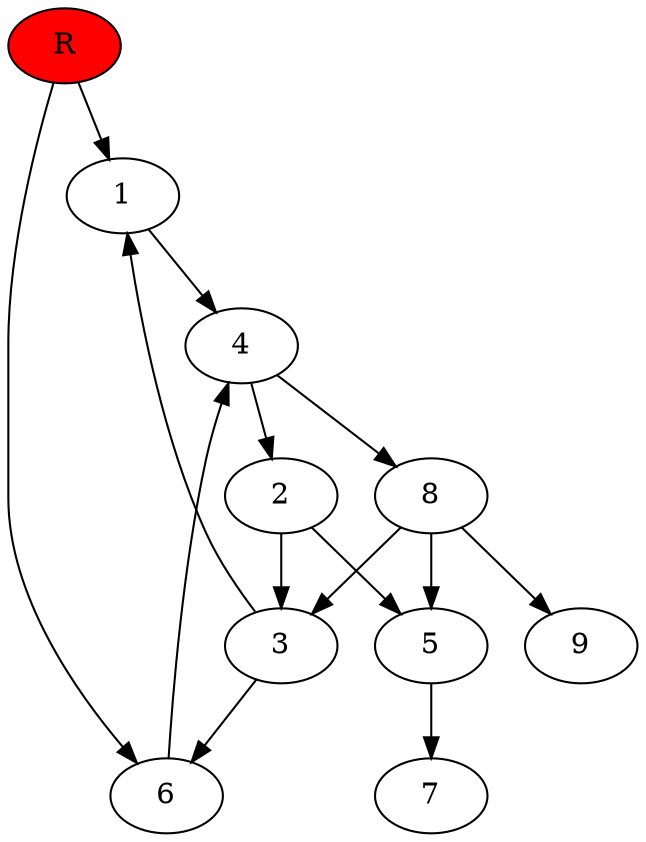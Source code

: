 digraph prb25255 {
	1
	2
	3
	4
	5
	6
	7
	8
	R [fillcolor="#ff0000" style=filled]
	1 -> 4
	2 -> 3
	2 -> 5
	3 -> 1
	3 -> 6
	4 -> 2
	4 -> 8
	5 -> 7
	6 -> 4
	8 -> 3
	8 -> 5
	8 -> 9
	R -> 1
	R -> 6
}
